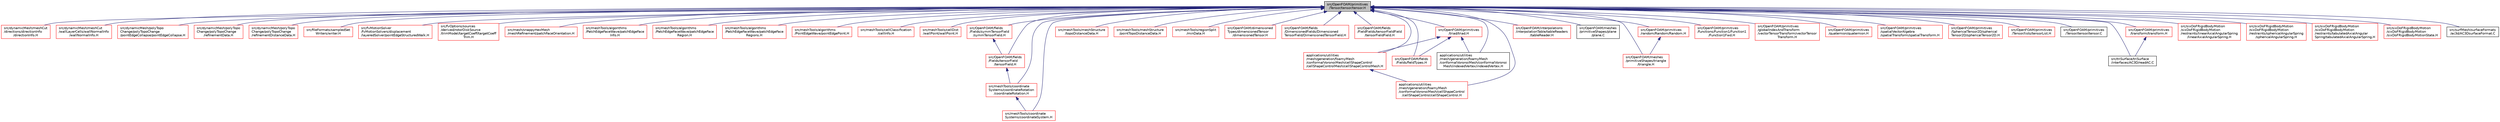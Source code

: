 digraph "src/OpenFOAM/primitives/Tensor/tensor/tensor.H"
{
  bgcolor="transparent";
  edge [fontname="Helvetica",fontsize="10",labelfontname="Helvetica",labelfontsize="10"];
  node [fontname="Helvetica",fontsize="10",shape=record];
  Node68 [label="src/OpenFOAM/primitives\l/Tensor/tensor/tensor.H",height=0.2,width=0.4,color="black", fillcolor="grey75", style="filled", fontcolor="black"];
  Node68 -> Node69 [dir="back",color="midnightblue",fontsize="10",style="solid",fontname="Helvetica"];
  Node69 [label="src/dynamicMesh/meshCut\l/directions/directionInfo\l/directionInfo.H",height=0.2,width=0.4,color="red",URL="$a00491.html"];
  Node68 -> Node72 [dir="back",color="midnightblue",fontsize="10",style="solid",fontname="Helvetica"];
  Node72 [label="src/dynamicMesh/meshCut\l/wallLayerCells/wallNormalInfo\l/wallNormalInfo.H",height=0.2,width=0.4,color="red",URL="$a00566.html"];
  Node68 -> Node75 [dir="back",color="midnightblue",fontsize="10",style="solid",fontname="Helvetica"];
  Node75 [label="src/dynamicMesh/polyTopo\lChange/polyTopoChange\l/pointEdgeCollapse/pointEdgeCollapse.H",height=0.2,width=0.4,color="red",URL="$a00782.html"];
  Node68 -> Node80 [dir="back",color="midnightblue",fontsize="10",style="solid",fontname="Helvetica"];
  Node80 [label="src/dynamicMesh/polyTopo\lChange/polyTopoChange\l/refinementData.H",height=0.2,width=0.4,color="red",URL="$a00803.html"];
  Node68 -> Node83 [dir="back",color="midnightblue",fontsize="10",style="solid",fontname="Helvetica"];
  Node83 [label="src/dynamicMesh/polyTopo\lChange/polyTopoChange\l/refinementDistanceData.H",height=0.2,width=0.4,color="red",URL="$a00812.html"];
  Node68 -> Node85 [dir="back",color="midnightblue",fontsize="10",style="solid",fontname="Helvetica"];
  Node85 [label="src/fileFormats/sampledSet\lWriters/writer.H",height=0.2,width=0.4,color="red",URL="$a01184.html"];
  Node68 -> Node165 [dir="back",color="midnightblue",fontsize="10",style="solid",fontname="Helvetica"];
  Node165 [label="src/fvMotionSolver\l/fvMotionSolvers/displacement\l/layeredSolver/pointEdgeStructuredWalk.H",height=0.2,width=0.4,color="red",URL="$a05048.html"];
  Node68 -> Node168 [dir="back",color="midnightblue",fontsize="10",style="solid",fontname="Helvetica"];
  Node168 [label="src/fvOptions/sources\l/derived/rotorDiskSource\l/trimModel/targetCoeff/targetCoeff\lTrim.H",height=0.2,width=0.4,color="red",URL="$a05393.html"];
  Node68 -> Node170 [dir="back",color="midnightblue",fontsize="10",style="solid",fontname="Helvetica"];
  Node170 [label="src/mesh/snappyHexMesh\l/meshRefinement/patchFaceOrientation.H",height=0.2,width=0.4,color="red",URL="$a07757.html"];
  Node68 -> Node173 [dir="back",color="midnightblue",fontsize="10",style="solid",fontname="Helvetica"];
  Node173 [label="src/meshTools/algorithms\l/PatchEdgeFaceWave/patchEdgeFace\lInfo.H",height=0.2,width=0.4,color="red",URL="$a07871.html"];
  Node68 -> Node176 [dir="back",color="midnightblue",fontsize="10",style="solid",fontname="Helvetica"];
  Node176 [label="src/meshTools/algorithms\l/PatchEdgeFaceWave/patchEdgeFace\lRegion.H",height=0.2,width=0.4,color="red",URL="$a07880.html"];
  Node68 -> Node179 [dir="back",color="midnightblue",fontsize="10",style="solid",fontname="Helvetica"];
  Node179 [label="src/meshTools/algorithms\l/PatchEdgeFaceWave/patchEdgeFace\lRegions.H",height=0.2,width=0.4,color="red",URL="$a07889.html"];
  Node68 -> Node181 [dir="back",color="midnightblue",fontsize="10",style="solid",fontname="Helvetica"];
  Node181 [label="src/meshTools/algorithms\l/PointEdgeWave/pointEdgePoint.H",height=0.2,width=0.4,color="red",URL="$a07913.html"];
  Node68 -> Node189 [dir="back",color="midnightblue",fontsize="10",style="solid",fontname="Helvetica"];
  Node189 [label="src/meshTools/cellClassification\l/cellInfo.H",height=0.2,width=0.4,color="red",URL="$a08108.html"];
  Node68 -> Node192 [dir="back",color="midnightblue",fontsize="10",style="solid",fontname="Helvetica"];
  Node192 [label="src/meshTools/cellDist\l/wallPoint/wallPoint.H",height=0.2,width=0.4,color="red",URL="$a08138.html"];
  Node68 -> Node202 [dir="back",color="midnightblue",fontsize="10",style="solid",fontname="Helvetica"];
  Node202 [label="src/meshTools/coordinate\lSystems/coordinateSystem.H",height=0.2,width=0.4,color="red",URL="$a08207.html"];
  Node68 -> Node317 [dir="back",color="midnightblue",fontsize="10",style="solid",fontname="Helvetica"];
  Node317 [label="src/meshTools/coordinate\lSystems/coordinateRotation\l/coordinateRotation.H",height=0.2,width=0.4,color="red",URL="$a08180.html"];
  Node317 -> Node202 [dir="back",color="midnightblue",fontsize="10",style="solid",fontname="Helvetica"];
  Node68 -> Node328 [dir="back",color="midnightblue",fontsize="10",style="solid",fontname="Helvetica"];
  Node328 [label="src/meshTools/meshStructure\l/topoDistanceData.H",height=0.2,width=0.4,color="red",URL="$a08348.html"];
  Node68 -> Node334 [dir="back",color="midnightblue",fontsize="10",style="solid",fontname="Helvetica"];
  Node334 [label="src/meshTools/meshStructure\l/pointTopoDistanceData.H",height=0.2,width=0.4,color="red",URL="$a08339.html"];
  Node68 -> Node336 [dir="back",color="midnightblue",fontsize="10",style="solid",fontname="Helvetica"];
  Node336 [label="src/meshTools/regionSplit\l/minData.H",height=0.2,width=0.4,color="red",URL="$a08456.html"];
  Node68 -> Node339 [dir="back",color="midnightblue",fontsize="10",style="solid",fontname="Helvetica"];
  Node339 [label="src/OpenFOAM/dimensioned\lTypes/dimensionedTensor\l/dimensionedTensor.H",height=0.2,width=0.4,color="red",URL="$a10082.html"];
  Node68 -> Node1959 [dir="back",color="midnightblue",fontsize="10",style="solid",fontname="Helvetica"];
  Node1959 [label="src/OpenFOAM/fields\l/DimensionedFields/Dimensioned\lTensorField/DimensionedTensorField.H",height=0.2,width=0.4,color="red",URL="$a10181.html",tooltip="Tensor specific part of the implementation of DimensionedField. "];
  Node68 -> Node1962 [dir="back",color="midnightblue",fontsize="10",style="solid",fontname="Helvetica"];
  Node1962 [label="src/OpenFOAM/fields\l/FieldFields/tensorFieldField\l/tensorFieldField.H",height=0.2,width=0.4,color="red",URL="$a10235.html",tooltip="Specialisation of FieldField<T> for tensor. "];
  Node68 -> Node1972 [dir="back",color="midnightblue",fontsize="10",style="solid",fontname="Helvetica"];
  Node1972 [label="src/OpenFOAM/fields\l/Fields/fieldTypes.H",height=0.2,width=0.4,color="red",URL="$a10322.html",tooltip="Include the header files for all the primitive types that Fields are instantiated for..."];
  Node68 -> Node4338 [dir="back",color="midnightblue",fontsize="10",style="solid",fontname="Helvetica"];
  Node4338 [label="src/OpenFOAM/fields\l/Fields/symmTensorField\l/symmTensorField.H",height=0.2,width=0.4,color="red",URL="$a10406.html"];
  Node4338 -> Node4347 [dir="back",color="midnightblue",fontsize="10",style="solid",fontname="Helvetica"];
  Node4347 [label="src/OpenFOAM/fields\l/Fields/tensorField\l/tensorField.H",height=0.2,width=0.4,color="red",URL="$a10430.html"];
  Node4347 -> Node317 [dir="back",color="midnightblue",fontsize="10",style="solid",fontname="Helvetica"];
  Node68 -> Node4347 [dir="back",color="midnightblue",fontsize="10",style="solid",fontname="Helvetica"];
  Node68 -> Node4428 [dir="back",color="midnightblue",fontsize="10",style="solid",fontname="Helvetica"];
  Node4428 [label="src/OpenFOAM/interpolations\l/interpolationTable/tableReaders\l/tableReader.H",height=0.2,width=0.4,color="red",URL="$a11180.html"];
  Node68 -> Node4439 [dir="back",color="midnightblue",fontsize="10",style="solid",fontname="Helvetica"];
  Node4439 [label="src/OpenFOAM/meshes\l/primitiveShapes/plane\l/plane.C",height=0.2,width=0.4,color="black",URL="$a12821.html"];
  Node68 -> Node4440 [dir="back",color="midnightblue",fontsize="10",style="solid",fontname="Helvetica"];
  Node4440 [label="src/OpenFOAM/meshes\l/primitiveShapes/triangle\l/triangle.H",height=0.2,width=0.4,color="red",URL="$a12872.html"];
  Node68 -> Node4443 [dir="back",color="midnightblue",fontsize="10",style="solid",fontname="Helvetica"];
  Node4443 [label="src/OpenFOAM/primitives\l/functions/Function1/Function1\l/Function1Fwd.H",height=0.2,width=0.4,color="red",URL="$a13001.html"];
  Node68 -> Node4278 [dir="back",color="midnightblue",fontsize="10",style="solid",fontname="Helvetica"];
  Node4278 [label="src/OpenFOAM/primitives\l/globalIndexAndTransform\l/vectorTensorTransform/vectorTensor\lTransform.H",height=0.2,width=0.4,color="red",URL="$a13079.html"];
  Node68 -> Node4446 [dir="back",color="midnightblue",fontsize="10",style="solid",fontname="Helvetica"];
  Node4446 [label="src/OpenFOAM/primitives\l/quaternion/quaternion.H",height=0.2,width=0.4,color="red",URL="$a13238.html"];
  Node68 -> Node4513 [dir="back",color="midnightblue",fontsize="10",style="solid",fontname="Helvetica"];
  Node4513 [label="src/OpenFOAM/primitives\l/random/Random/Random.H",height=0.2,width=0.4,color="red",URL="$a13259.html"];
  Node4513 -> Node4440 [dir="back",color="midnightblue",fontsize="10",style="solid",fontname="Helvetica"];
  Node68 -> Node4515 [dir="back",color="midnightblue",fontsize="10",style="solid",fontname="Helvetica"];
  Node4515 [label="src/OpenFOAM/primitives\l/spatialVectorAlgebra\l/spatialTransform/spatialTransform.H",height=0.2,width=0.4,color="red",URL="$a13382.html"];
  Node68 -> Node4532 [dir="back",color="midnightblue",fontsize="10",style="solid",fontname="Helvetica"];
  Node4532 [label="src/OpenFOAM/primitives\l/SphericalTensor2D/spherical\lTensor2D/sphericalTensor2D.H",height=0.2,width=0.4,color="red",URL="$a13424.html"];
  Node68 -> Node4536 [dir="back",color="midnightblue",fontsize="10",style="solid",fontname="Helvetica"];
  Node4536 [label="src/OpenFOAM/primitives\l/Tensor/lists/tensorList.H",height=0.2,width=0.4,color="red",URL="$a13607.html"];
  Node68 -> Node4538 [dir="back",color="midnightblue",fontsize="10",style="solid",fontname="Helvetica"];
  Node4538 [label="src/OpenFOAM/primitives\l/Tensor/tensor/tensor.C",height=0.2,width=0.4,color="black",URL="$a13610.html"];
  Node68 -> Node4539 [dir="back",color="midnightblue",fontsize="10",style="solid",fontname="Helvetica"];
  Node4539 [label="src/OpenFOAM/primitives\l/transform/transform.H",height=0.2,width=0.4,color="red",URL="$a13637.html",tooltip="3D tensor transformation operations. "];
  Node4539 -> Node3963 [dir="back",color="midnightblue",fontsize="10",style="solid",fontname="Helvetica"];
  Node3963 [label="src/triSurface/triSurface\l/interfaces/AC3D/readAC.C",height=0.2,width=0.4,color="black",URL="$a17450.html",tooltip="Reader for .ac files generated by AC3D. "];
  Node68 -> Node4553 [dir="back",color="midnightblue",fontsize="10",style="solid",fontname="Helvetica"];
  Node4553 [label="src/OpenFOAM/primitives\l/triad/triad.H",height=0.2,width=0.4,color="red",URL="$a13643.html"];
  Node4553 -> Node1972 [dir="back",color="midnightblue",fontsize="10",style="solid",fontname="Helvetica"];
  Node4553 -> Node148 [dir="back",color="midnightblue",fontsize="10",style="solid",fontname="Helvetica"];
  Node148 [label="applications/utilities\l/mesh/generation/foamyMesh\l/conformalVoronoiMesh/cellShapeControl\l/cellShapeControlMesh/cellShapeControlMesh.H",height=0.2,width=0.4,color="red",URL="$a18503.html"];
  Node148 -> Node131 [dir="back",color="midnightblue",fontsize="10",style="solid",fontname="Helvetica"];
  Node131 [label="applications/utilities\l/mesh/generation/foamyMesh\l/conformalVoronoiMesh/cellShapeControl\l/cellShapeControl/cellShapeControl.H",height=0.2,width=0.4,color="red",URL="$a18494.html"];
  Node4553 -> Node4557 [dir="back",color="midnightblue",fontsize="10",style="solid",fontname="Helvetica"];
  Node4557 [label="applications/utilities\l/mesh/generation/foamyMesh\l/conformalVoronoiMesh/conformalVoronoi\lMesh/indexedVertex/indexedVertex.H",height=0.2,width=0.4,color="black",URL="$a41153.html"];
  Node68 -> Node4558 [dir="back",color="midnightblue",fontsize="10",style="solid",fontname="Helvetica"];
  Node4558 [label="src/sixDoFRigidBodyMotion\l/sixDoFRigidBodyMotion\l/restraints/linearAxialAngularSpring\l/linearAxialAngularSpring.H",height=0.2,width=0.4,color="red",URL="$a41978.html"];
  Node68 -> Node4559 [dir="back",color="midnightblue",fontsize="10",style="solid",fontname="Helvetica"];
  Node4559 [label="src/sixDoFRigidBodyMotion\l/sixDoFRigidBodyMotion\l/restraints/sphericalAngularSpring\l/sphericalAngularSpring.H",height=0.2,width=0.4,color="red",URL="$a15308.html"];
  Node68 -> Node4432 [dir="back",color="midnightblue",fontsize="10",style="solid",fontname="Helvetica"];
  Node4432 [label="src/sixDoFRigidBodyMotion\l/sixDoFRigidBodyMotion\l/restraints/tabulatedAxialAngular\lSpring/tabulatedAxialAngularSpring.H",height=0.2,width=0.4,color="red",URL="$a15314.html"];
  Node68 -> Node4560 [dir="back",color="midnightblue",fontsize="10",style="solid",fontname="Helvetica"];
  Node4560 [label="src/sixDoFRigidBodyMotion\l/sixDoFRigidBodyMotion\l/sixDoFRigidBodyMotionState.H",height=0.2,width=0.4,color="red",URL="$a15332.html"];
  Node68 -> Node4003 [dir="back",color="midnightblue",fontsize="10",style="solid",fontname="Helvetica"];
  Node4003 [label="src/surfMesh/surfaceFormats\l/ac3d/AC3DsurfaceFormat.C",height=0.2,width=0.4,color="black",URL="$a15401.html"];
  Node68 -> Node3963 [dir="back",color="midnightblue",fontsize="10",style="solid",fontname="Helvetica"];
  Node68 -> Node131 [dir="back",color="midnightblue",fontsize="10",style="solid",fontname="Helvetica"];
  Node68 -> Node148 [dir="back",color="midnightblue",fontsize="10",style="solid",fontname="Helvetica"];
  Node68 -> Node4557 [dir="back",color="midnightblue",fontsize="10",style="solid",fontname="Helvetica"];
}
